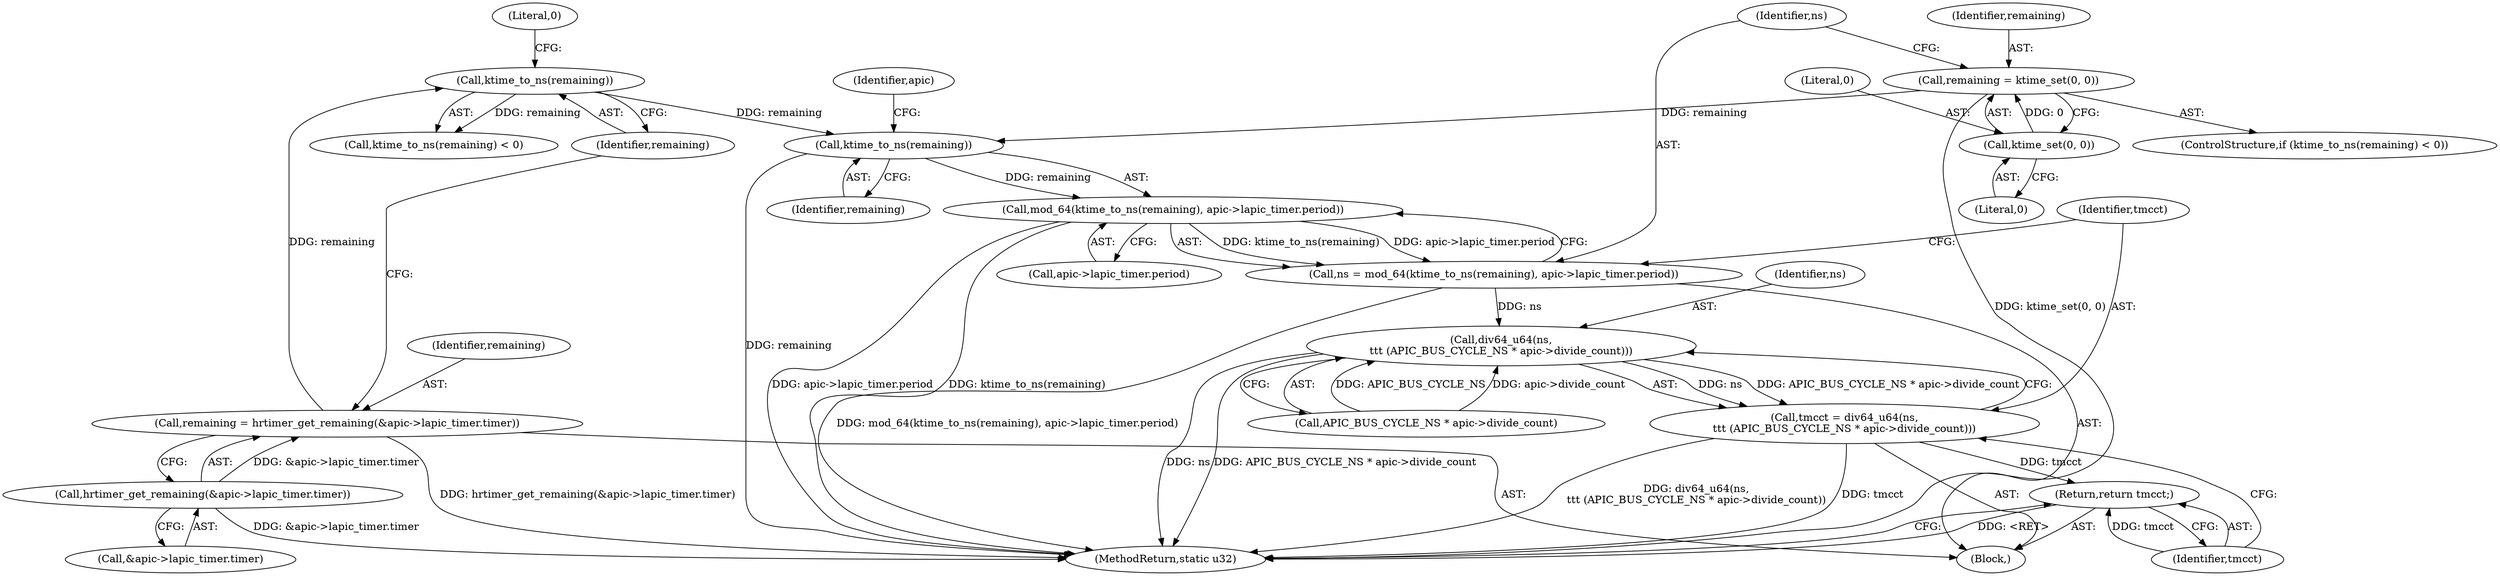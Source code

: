 digraph "0_linux_b963a22e6d1a266a67e9eecc88134713fd54775c@pointer" {
"1000140" [label="(Call,mod_64(ktime_to_ns(remaining), apic->lapic_timer.period))"];
"1000141" [label="(Call,ktime_to_ns(remaining))"];
"1000133" [label="(Call,remaining = ktime_set(0, 0))"];
"1000135" [label="(Call,ktime_set(0, 0))"];
"1000130" [label="(Call,ktime_to_ns(remaining))"];
"1000119" [label="(Call,remaining = hrtimer_get_remaining(&apic->lapic_timer.timer))"];
"1000121" [label="(Call,hrtimer_get_remaining(&apic->lapic_timer.timer))"];
"1000138" [label="(Call,ns = mod_64(ktime_to_ns(remaining), apic->lapic_timer.period))"];
"1000150" [label="(Call,div64_u64(ns,\n\t\t\t (APIC_BUS_CYCLE_NS * apic->divide_count)))"];
"1000148" [label="(Call,tmcct = div64_u64(ns,\n\t\t\t (APIC_BUS_CYCLE_NS * apic->divide_count)))"];
"1000157" [label="(Return,return tmcct;)"];
"1000122" [label="(Call,&apic->lapic_timer.timer)"];
"1000150" [label="(Call,div64_u64(ns,\n\t\t\t (APIC_BUS_CYCLE_NS * apic->divide_count)))"];
"1000131" [label="(Identifier,remaining)"];
"1000136" [label="(Literal,0)"];
"1000119" [label="(Call,remaining = hrtimer_get_remaining(&apic->lapic_timer.timer))"];
"1000138" [label="(Call,ns = mod_64(ktime_to_ns(remaining), apic->lapic_timer.period))"];
"1000139" [label="(Identifier,ns)"];
"1000133" [label="(Call,remaining = ktime_set(0, 0))"];
"1000129" [label="(Call,ktime_to_ns(remaining) < 0)"];
"1000137" [label="(Literal,0)"];
"1000142" [label="(Identifier,remaining)"];
"1000145" [label="(Identifier,apic)"];
"1000143" [label="(Call,apic->lapic_timer.period)"];
"1000130" [label="(Call,ktime_to_ns(remaining))"];
"1000157" [label="(Return,return tmcct;)"];
"1000158" [label="(Identifier,tmcct)"];
"1000134" [label="(Identifier,remaining)"];
"1000121" [label="(Call,hrtimer_get_remaining(&apic->lapic_timer.timer))"];
"1000140" [label="(Call,mod_64(ktime_to_ns(remaining), apic->lapic_timer.period))"];
"1000159" [label="(MethodReturn,static u32)"];
"1000152" [label="(Call,APIC_BUS_CYCLE_NS * apic->divide_count)"];
"1000151" [label="(Identifier,ns)"];
"1000141" [label="(Call,ktime_to_ns(remaining))"];
"1000148" [label="(Call,tmcct = div64_u64(ns,\n\t\t\t (APIC_BUS_CYCLE_NS * apic->divide_count)))"];
"1000149" [label="(Identifier,tmcct)"];
"1000135" [label="(Call,ktime_set(0, 0))"];
"1000120" [label="(Identifier,remaining)"];
"1000103" [label="(Block,)"];
"1000132" [label="(Literal,0)"];
"1000128" [label="(ControlStructure,if (ktime_to_ns(remaining) < 0))"];
"1000140" -> "1000138"  [label="AST: "];
"1000140" -> "1000143"  [label="CFG: "];
"1000141" -> "1000140"  [label="AST: "];
"1000143" -> "1000140"  [label="AST: "];
"1000138" -> "1000140"  [label="CFG: "];
"1000140" -> "1000159"  [label="DDG: ktime_to_ns(remaining)"];
"1000140" -> "1000159"  [label="DDG: apic->lapic_timer.period"];
"1000140" -> "1000138"  [label="DDG: ktime_to_ns(remaining)"];
"1000140" -> "1000138"  [label="DDG: apic->lapic_timer.period"];
"1000141" -> "1000140"  [label="DDG: remaining"];
"1000141" -> "1000142"  [label="CFG: "];
"1000142" -> "1000141"  [label="AST: "];
"1000145" -> "1000141"  [label="CFG: "];
"1000141" -> "1000159"  [label="DDG: remaining"];
"1000133" -> "1000141"  [label="DDG: remaining"];
"1000130" -> "1000141"  [label="DDG: remaining"];
"1000133" -> "1000128"  [label="AST: "];
"1000133" -> "1000135"  [label="CFG: "];
"1000134" -> "1000133"  [label="AST: "];
"1000135" -> "1000133"  [label="AST: "];
"1000139" -> "1000133"  [label="CFG: "];
"1000133" -> "1000159"  [label="DDG: ktime_set(0, 0)"];
"1000135" -> "1000133"  [label="DDG: 0"];
"1000135" -> "1000137"  [label="CFG: "];
"1000136" -> "1000135"  [label="AST: "];
"1000137" -> "1000135"  [label="AST: "];
"1000130" -> "1000129"  [label="AST: "];
"1000130" -> "1000131"  [label="CFG: "];
"1000131" -> "1000130"  [label="AST: "];
"1000132" -> "1000130"  [label="CFG: "];
"1000130" -> "1000129"  [label="DDG: remaining"];
"1000119" -> "1000130"  [label="DDG: remaining"];
"1000119" -> "1000103"  [label="AST: "];
"1000119" -> "1000121"  [label="CFG: "];
"1000120" -> "1000119"  [label="AST: "];
"1000121" -> "1000119"  [label="AST: "];
"1000131" -> "1000119"  [label="CFG: "];
"1000119" -> "1000159"  [label="DDG: hrtimer_get_remaining(&apic->lapic_timer.timer)"];
"1000121" -> "1000119"  [label="DDG: &apic->lapic_timer.timer"];
"1000121" -> "1000122"  [label="CFG: "];
"1000122" -> "1000121"  [label="AST: "];
"1000121" -> "1000159"  [label="DDG: &apic->lapic_timer.timer"];
"1000138" -> "1000103"  [label="AST: "];
"1000139" -> "1000138"  [label="AST: "];
"1000149" -> "1000138"  [label="CFG: "];
"1000138" -> "1000159"  [label="DDG: mod_64(ktime_to_ns(remaining), apic->lapic_timer.period)"];
"1000138" -> "1000150"  [label="DDG: ns"];
"1000150" -> "1000148"  [label="AST: "];
"1000150" -> "1000152"  [label="CFG: "];
"1000151" -> "1000150"  [label="AST: "];
"1000152" -> "1000150"  [label="AST: "];
"1000148" -> "1000150"  [label="CFG: "];
"1000150" -> "1000159"  [label="DDG: ns"];
"1000150" -> "1000159"  [label="DDG: APIC_BUS_CYCLE_NS * apic->divide_count"];
"1000150" -> "1000148"  [label="DDG: ns"];
"1000150" -> "1000148"  [label="DDG: APIC_BUS_CYCLE_NS * apic->divide_count"];
"1000152" -> "1000150"  [label="DDG: APIC_BUS_CYCLE_NS"];
"1000152" -> "1000150"  [label="DDG: apic->divide_count"];
"1000148" -> "1000103"  [label="AST: "];
"1000149" -> "1000148"  [label="AST: "];
"1000158" -> "1000148"  [label="CFG: "];
"1000148" -> "1000159"  [label="DDG: div64_u64(ns,\n\t\t\t (APIC_BUS_CYCLE_NS * apic->divide_count))"];
"1000148" -> "1000159"  [label="DDG: tmcct"];
"1000148" -> "1000157"  [label="DDG: tmcct"];
"1000157" -> "1000103"  [label="AST: "];
"1000157" -> "1000158"  [label="CFG: "];
"1000158" -> "1000157"  [label="AST: "];
"1000159" -> "1000157"  [label="CFG: "];
"1000157" -> "1000159"  [label="DDG: <RET>"];
"1000158" -> "1000157"  [label="DDG: tmcct"];
}
